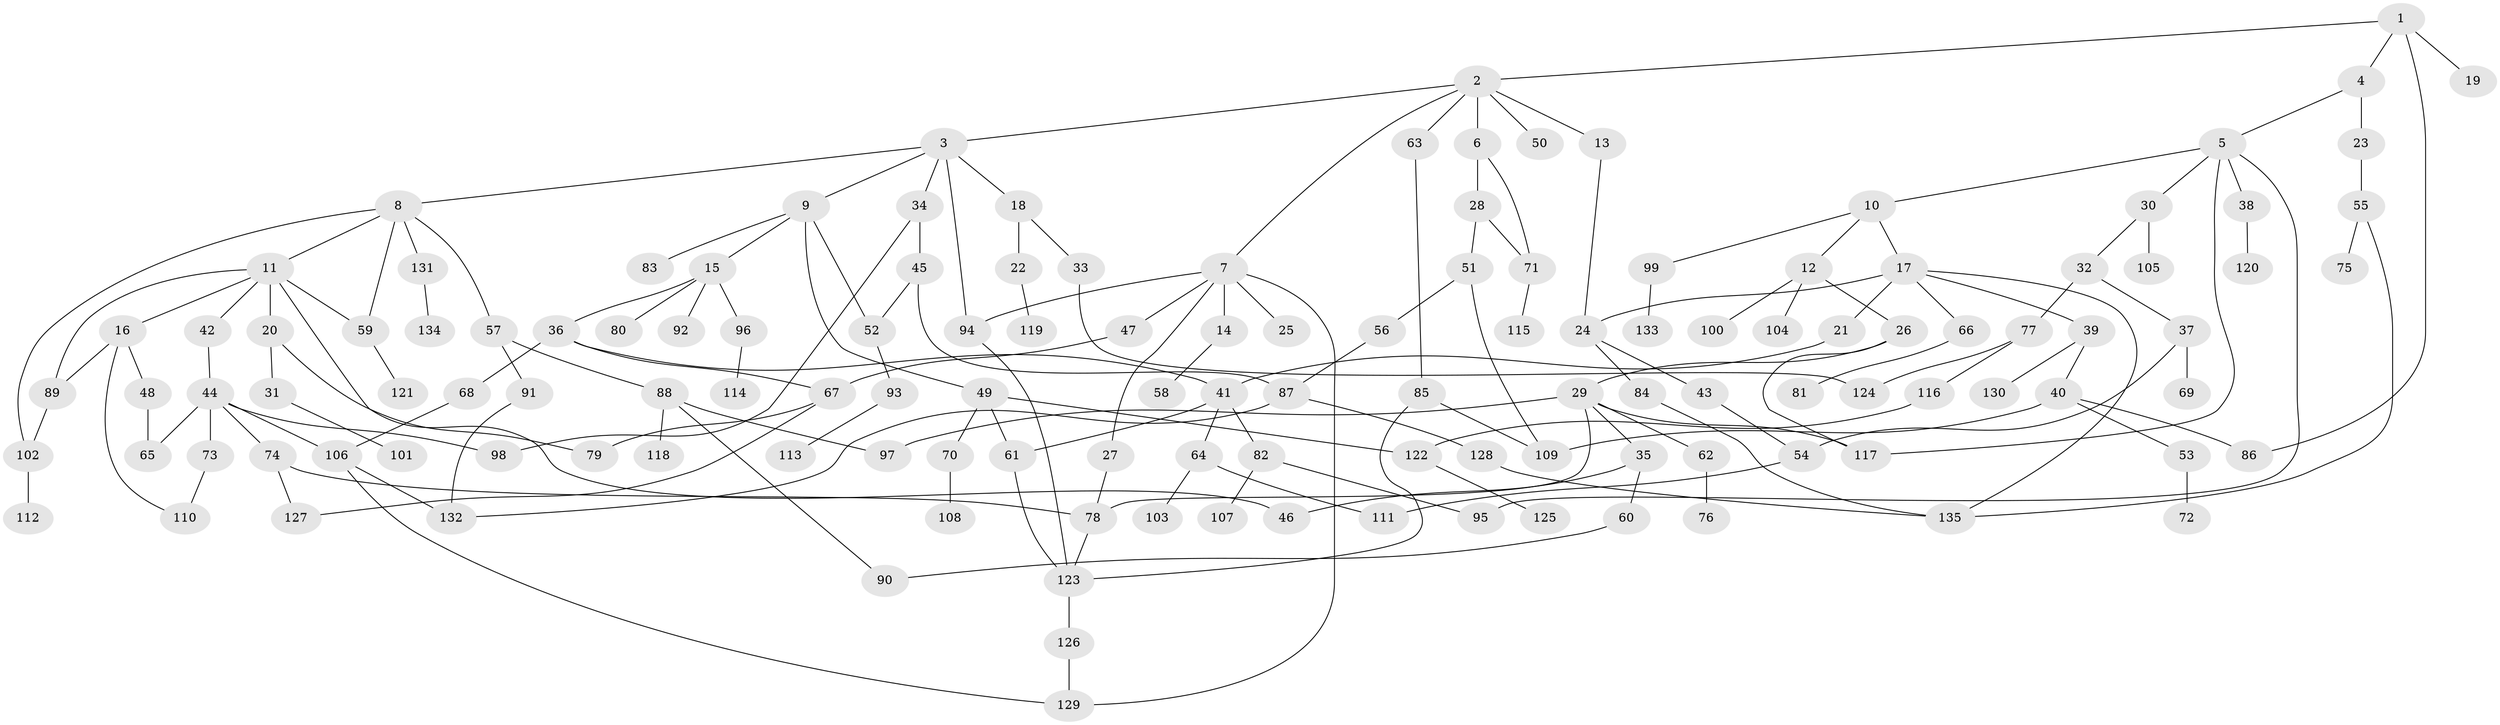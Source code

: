 // coarse degree distribution, {4: 0.09876543209876543, 14: 0.012345679012345678, 6: 0.037037037037037035, 3: 0.19753086419753085, 5: 0.037037037037037035, 7: 0.06172839506172839, 2: 0.30864197530864196, 1: 0.24691358024691357}
// Generated by graph-tools (version 1.1) at 2025/17/03/04/25 18:17:00]
// undirected, 135 vertices, 176 edges
graph export_dot {
graph [start="1"]
  node [color=gray90,style=filled];
  1;
  2;
  3;
  4;
  5;
  6;
  7;
  8;
  9;
  10;
  11;
  12;
  13;
  14;
  15;
  16;
  17;
  18;
  19;
  20;
  21;
  22;
  23;
  24;
  25;
  26;
  27;
  28;
  29;
  30;
  31;
  32;
  33;
  34;
  35;
  36;
  37;
  38;
  39;
  40;
  41;
  42;
  43;
  44;
  45;
  46;
  47;
  48;
  49;
  50;
  51;
  52;
  53;
  54;
  55;
  56;
  57;
  58;
  59;
  60;
  61;
  62;
  63;
  64;
  65;
  66;
  67;
  68;
  69;
  70;
  71;
  72;
  73;
  74;
  75;
  76;
  77;
  78;
  79;
  80;
  81;
  82;
  83;
  84;
  85;
  86;
  87;
  88;
  89;
  90;
  91;
  92;
  93;
  94;
  95;
  96;
  97;
  98;
  99;
  100;
  101;
  102;
  103;
  104;
  105;
  106;
  107;
  108;
  109;
  110;
  111;
  112;
  113;
  114;
  115;
  116;
  117;
  118;
  119;
  120;
  121;
  122;
  123;
  124;
  125;
  126;
  127;
  128;
  129;
  130;
  131;
  132;
  133;
  134;
  135;
  1 -- 2;
  1 -- 4;
  1 -- 19;
  1 -- 86;
  2 -- 3;
  2 -- 6;
  2 -- 7;
  2 -- 13;
  2 -- 50;
  2 -- 63;
  3 -- 8;
  3 -- 9;
  3 -- 18;
  3 -- 34;
  3 -- 94;
  4 -- 5;
  4 -- 23;
  5 -- 10;
  5 -- 30;
  5 -- 38;
  5 -- 95;
  5 -- 117;
  6 -- 28;
  6 -- 71;
  7 -- 14;
  7 -- 25;
  7 -- 27;
  7 -- 47;
  7 -- 94;
  7 -- 129;
  8 -- 11;
  8 -- 57;
  8 -- 102;
  8 -- 131;
  8 -- 59;
  9 -- 15;
  9 -- 49;
  9 -- 83;
  9 -- 52;
  10 -- 12;
  10 -- 17;
  10 -- 99;
  11 -- 16;
  11 -- 20;
  11 -- 42;
  11 -- 59;
  11 -- 46;
  11 -- 89;
  12 -- 26;
  12 -- 100;
  12 -- 104;
  13 -- 24;
  14 -- 58;
  15 -- 36;
  15 -- 80;
  15 -- 92;
  15 -- 96;
  16 -- 48;
  16 -- 89;
  16 -- 110;
  17 -- 21;
  17 -- 24;
  17 -- 39;
  17 -- 66;
  17 -- 135;
  18 -- 22;
  18 -- 33;
  20 -- 31;
  20 -- 79;
  21 -- 41;
  22 -- 119;
  23 -- 55;
  24 -- 43;
  24 -- 84;
  26 -- 29;
  26 -- 117;
  27 -- 78;
  28 -- 51;
  28 -- 71;
  29 -- 35;
  29 -- 62;
  29 -- 97;
  29 -- 78;
  29 -- 117;
  30 -- 32;
  30 -- 105;
  31 -- 101;
  32 -- 37;
  32 -- 77;
  33 -- 124;
  34 -- 45;
  34 -- 98;
  35 -- 46;
  35 -- 60;
  36 -- 67;
  36 -- 68;
  36 -- 41;
  37 -- 69;
  37 -- 54;
  38 -- 120;
  39 -- 40;
  39 -- 130;
  40 -- 53;
  40 -- 86;
  40 -- 109;
  41 -- 61;
  41 -- 64;
  41 -- 82;
  42 -- 44;
  43 -- 54;
  44 -- 73;
  44 -- 74;
  44 -- 98;
  44 -- 65;
  44 -- 106;
  45 -- 52;
  45 -- 87;
  47 -- 67;
  48 -- 65;
  49 -- 70;
  49 -- 122;
  49 -- 61;
  51 -- 56;
  51 -- 109;
  52 -- 93;
  53 -- 72;
  54 -- 111;
  55 -- 75;
  55 -- 135;
  56 -- 87;
  57 -- 88;
  57 -- 91;
  59 -- 121;
  60 -- 90;
  61 -- 123;
  62 -- 76;
  63 -- 85;
  64 -- 103;
  64 -- 111;
  66 -- 81;
  67 -- 127;
  67 -- 79;
  68 -- 106;
  70 -- 108;
  71 -- 115;
  73 -- 110;
  74 -- 78;
  74 -- 127;
  77 -- 116;
  77 -- 124;
  78 -- 123;
  82 -- 107;
  82 -- 95;
  84 -- 135;
  85 -- 109;
  85 -- 123;
  87 -- 128;
  87 -- 132;
  88 -- 90;
  88 -- 118;
  88 -- 97;
  89 -- 102;
  91 -- 132;
  93 -- 113;
  94 -- 123;
  96 -- 114;
  99 -- 133;
  102 -- 112;
  106 -- 129;
  106 -- 132;
  116 -- 122;
  122 -- 125;
  123 -- 126;
  126 -- 129;
  128 -- 135;
  131 -- 134;
}
